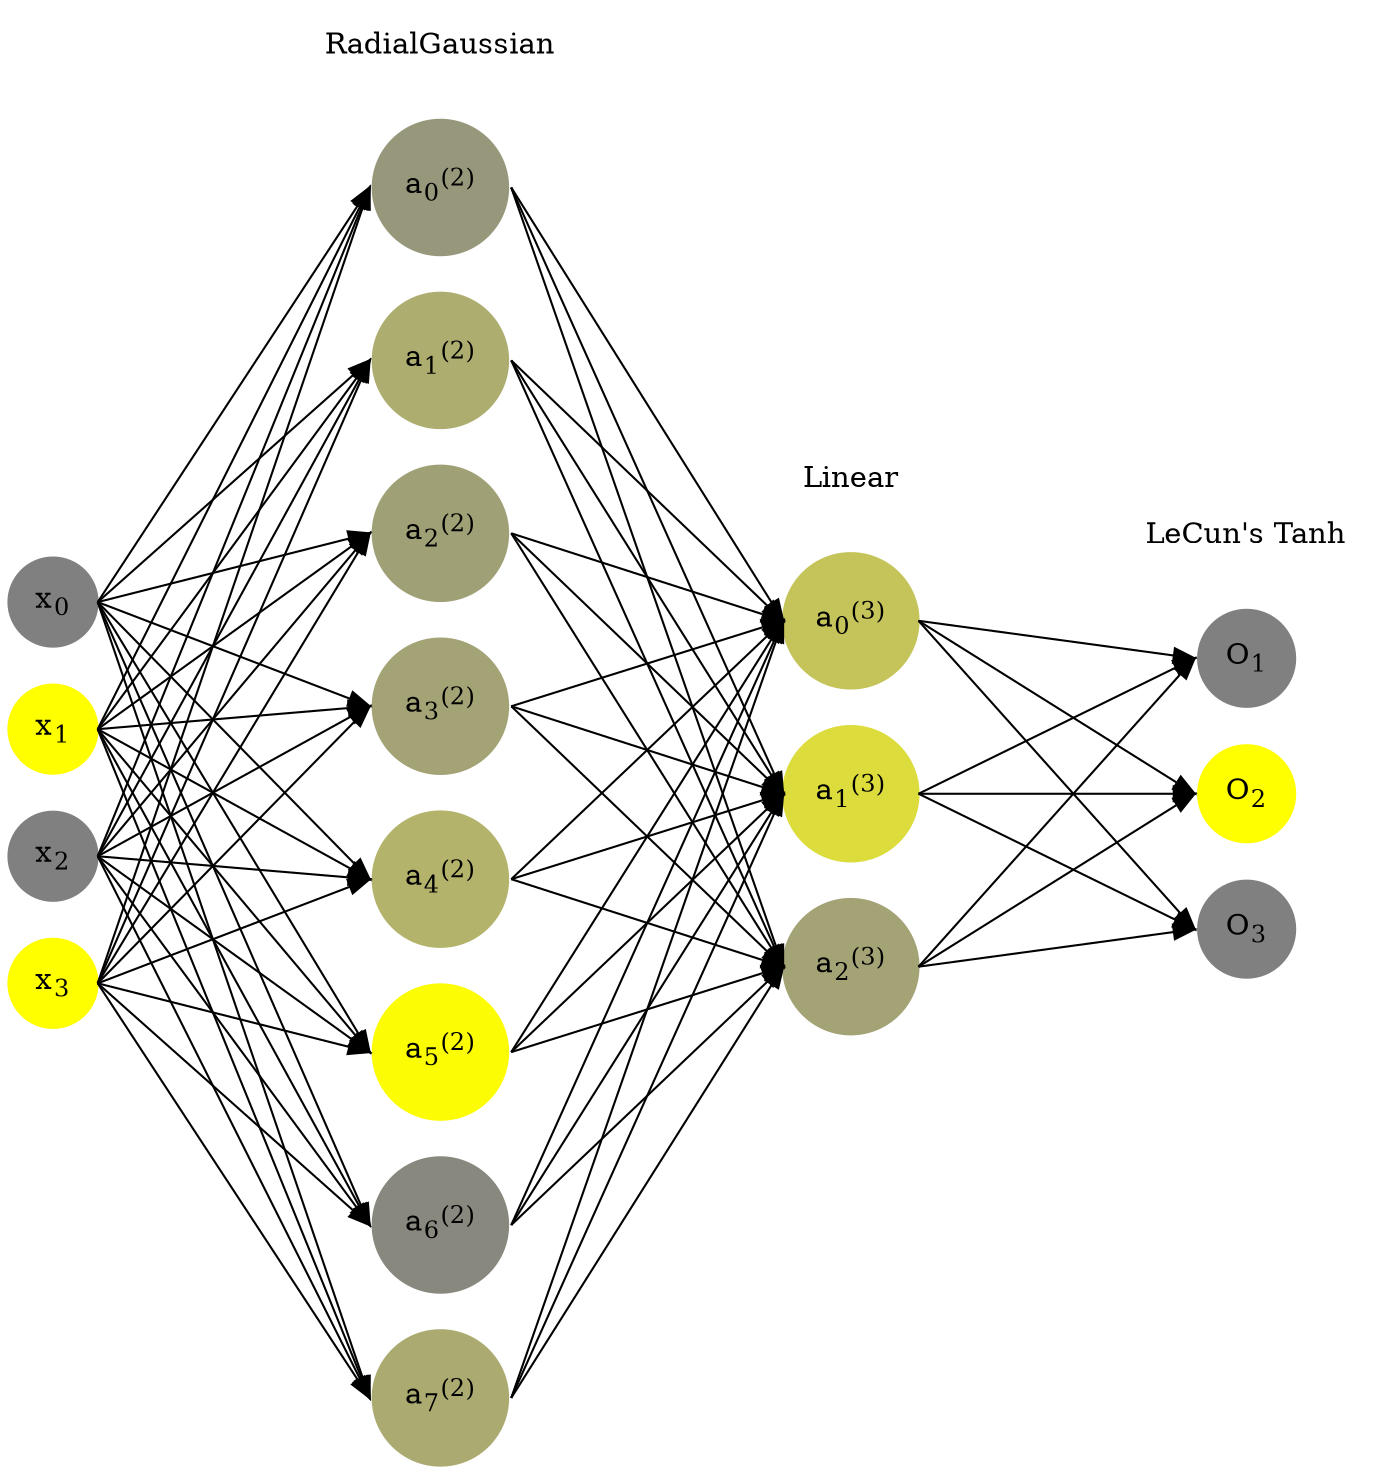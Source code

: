digraph G {
	rankdir = LR;
	splines=false;
	edge[style=invis];
	ranksep= 1.4;
	{
	node [shape=circle, color="0.1667, 0.0, 0.5", style=filled, fillcolor="0.1667, 0.0, 0.5"];
	x0 [label=<x<sub>0</sub>>];
	}
	{
	node [shape=circle, color="0.1667, 1.0, 1.0", style=filled, fillcolor="0.1667, 1.0, 1.0"];
	x1 [label=<x<sub>1</sub>>];
	}
	{
	node [shape=circle, color="0.1667, 0.0, 0.5", style=filled, fillcolor="0.1667, 0.0, 0.5"];
	x2 [label=<x<sub>2</sub>>];
	}
	{
	node [shape=circle, color="0.1667, 1.0, 1.0", style=filled, fillcolor="0.1667, 1.0, 1.0"];
	x3 [label=<x<sub>3</sub>>];
	}
	{
	node [shape=circle, color="0.1667, 0.185821, 0.592911", style=filled, fillcolor="0.1667, 0.185821, 0.592911"];
	a02 [label=<a<sub>0</sub><sup>(2)</sup>>];
	}
	{
	node [shape=circle, color="0.1667, 0.352761, 0.676381", style=filled, fillcolor="0.1667, 0.352761, 0.676381"];
	a12 [label=<a<sub>1</sub><sup>(2)</sup>>];
	}
	{
	node [shape=circle, color="0.1667, 0.251300, 0.625650", style=filled, fillcolor="0.1667, 0.251300, 0.625650"];
	a22 [label=<a<sub>2</sub><sup>(2)</sup>>];
	}
	{
	node [shape=circle, color="0.1667, 0.278428, 0.639214", style=filled, fillcolor="0.1667, 0.278428, 0.639214"];
	a32 [label=<a<sub>3</sub><sup>(2)</sup>>];
	}
	{
	node [shape=circle, color="0.1667, 0.400747, 0.700374", style=filled, fillcolor="0.1667, 0.400747, 0.700374"];
	a42 [label=<a<sub>4</sub><sup>(2)</sup>>];
	}
	{
	node [shape=circle, color="0.1667, 0.976916, 0.988458", style=filled, fillcolor="0.1667, 0.976916, 0.988458"];
	a52 [label=<a<sub>5</sub><sup>(2)</sup>>];
	}
	{
	node [shape=circle, color="0.1667, 0.067279, 0.533639", style=filled, fillcolor="0.1667, 0.067279, 0.533639"];
	a62 [label=<a<sub>6</sub><sup>(2)</sup>>];
	}
	{
	node [shape=circle, color="0.1667, 0.341318, 0.670659", style=filled, fillcolor="0.1667, 0.341318, 0.670659"];
	a72 [label=<a<sub>7</sub><sup>(2)</sup>>];
	}
	{
	node [shape=circle, color="0.1667, 0.538200, 0.769100", style=filled, fillcolor="0.1667, 0.538200, 0.769100"];
	a03 [label=<a<sub>0</sub><sup>(3)</sup>>];
	}
	{
	node [shape=circle, color="0.1667, 0.723393, 0.861697", style=filled, fillcolor="0.1667, 0.723393, 0.861697"];
	a13 [label=<a<sub>1</sub><sup>(3)</sup>>];
	}
	{
	node [shape=circle, color="0.1667, 0.275407, 0.637703", style=filled, fillcolor="0.1667, 0.275407, 0.637703"];
	a23 [label=<a<sub>2</sub><sup>(3)</sup>>];
	}
	{
	node [shape=circle, color="0.1667, 0.0, 0.5", style=filled, fillcolor="0.1667, 0.0, 0.5"];
	O1 [label=<O<sub>1</sub>>];
	}
	{
	node [shape=circle, color="0.1667, 1.0, 1.0", style=filled, fillcolor="0.1667, 1.0, 1.0"];
	O2 [label=<O<sub>2</sub>>];
	}
	{
	node [shape=circle, color="0.1667, 0.0, 0.5", style=filled, fillcolor="0.1667, 0.0, 0.5"];
	O3 [label=<O<sub>3</sub>>];
	}
	{
	rank=same;
	x0->x1->x2->x3;
	}
	{
	rank=same;
	a02->a12->a22->a32->a42->a52->a62->a72;
	}
	{
	rank=same;
	a03->a13->a23;
	}
	{
	rank=same;
	O1->O2->O3;
	}
	l1 [shape=plaintext,label="RadialGaussian"];
	l1->a02;
	{rank=same; l1;a02};
	l2 [shape=plaintext,label="Linear"];
	l2->a03;
	{rank=same; l2;a03};
	l3 [shape=plaintext,label="LeCun's Tanh"];
	l3->O1;
	{rank=same; l3;O1};
edge[style=solid, tailport=e, headport=w];
	{x0;x1;x2;x3} -> {a02;a12;a22;a32;a42;a52;a62;a72};
	{a02;a12;a22;a32;a42;a52;a62;a72} -> {a03;a13;a23};
	{a03;a13;a23} -> {O1,O2,O3};
}